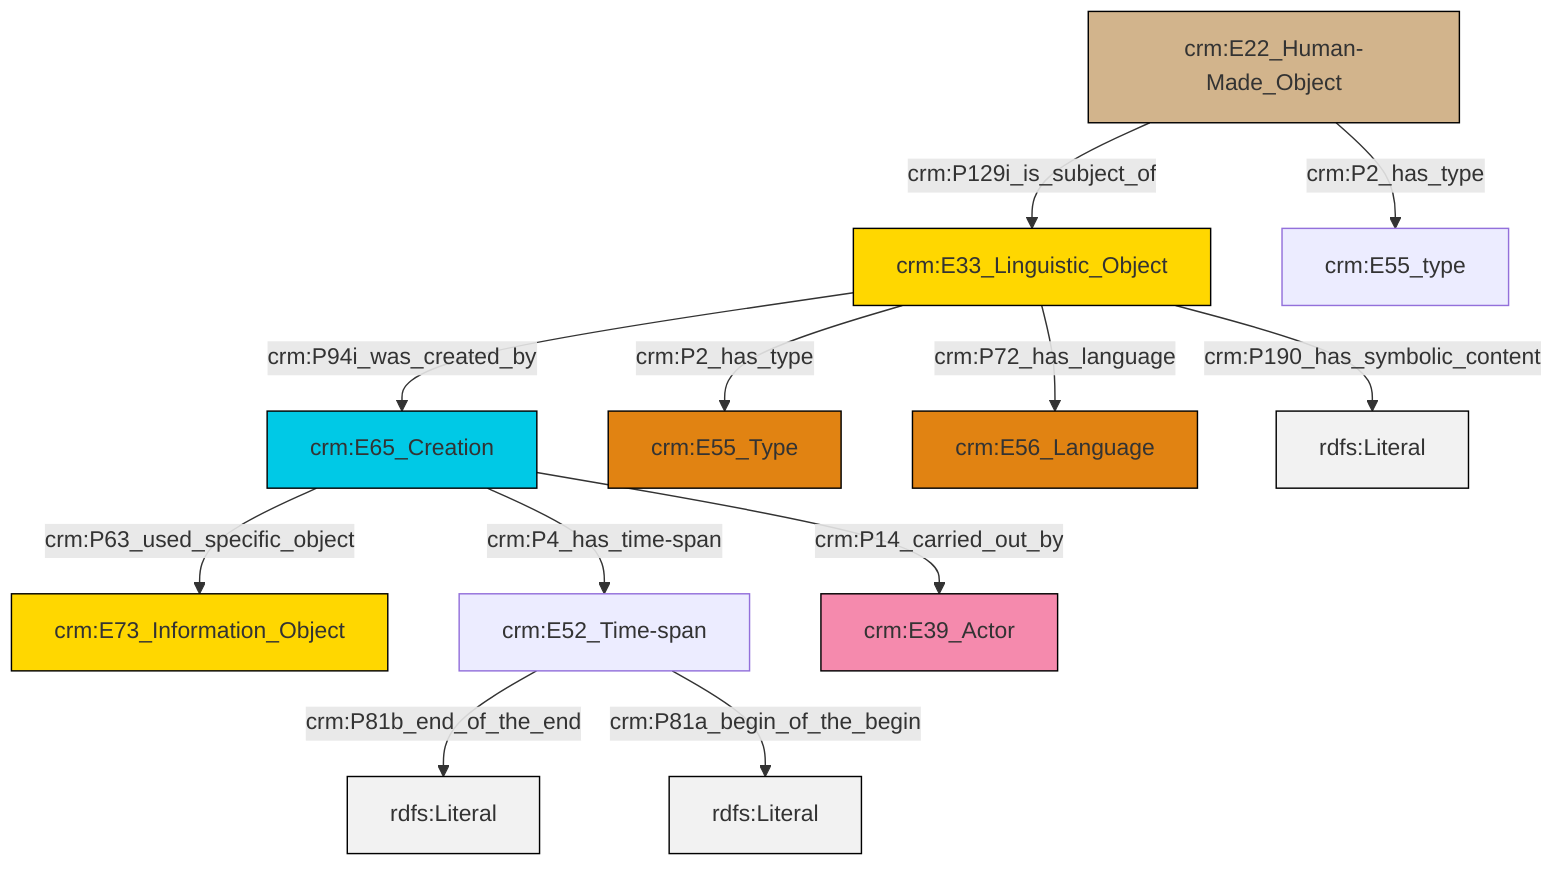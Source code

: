 graph TD
classDef Literal fill:#f2f2f2,stroke:#000000;
classDef CRM_Entity fill:#FFFFFF,stroke:#000000;
classDef Temporal_Entity fill:#00C9E6, stroke:#000000;
classDef Type fill:#E18312, stroke:#000000;
classDef Time-Span fill:#2C9C91, stroke:#000000;
classDef Appellation fill:#FFEB7F, stroke:#000000;
classDef Place fill:#008836, stroke:#000000;
classDef Persistent_Item fill:#B266B2, stroke:#000000;
classDef Conceptual_Object fill:#FFD700, stroke:#000000;
classDef Physical_Thing fill:#D2B48C, stroke:#000000;
classDef Actor fill:#f58aad, stroke:#000000;
classDef PC_Classes fill:#4ce600, stroke:#000000;
classDef Multi fill:#cccccc,stroke:#000000;

0["crm:E65_Creation"]:::Temporal_Entity -->|crm:P4_has_time-span| 6["crm:E52_Time-span"]:::Default
6["crm:E52_Time-span"]:::Default -->|crm:P81b_end_of_the_end| 7[rdfs:Literal]:::Literal
8["crm:E33_Linguistic_Object"]:::Conceptual_Object -->|crm:P72_has_language| 13["crm:E56_Language"]:::Type
0["crm:E65_Creation"]:::Temporal_Entity -->|crm:P63_used_specific_object| 2["crm:E73_Information_Object"]:::Conceptual_Object
4["crm:E22_Human-Made_Object"]:::Physical_Thing -->|crm:P129i_is_subject_of| 8["crm:E33_Linguistic_Object"]:::Conceptual_Object
8["crm:E33_Linguistic_Object"]:::Conceptual_Object -->|crm:P2_has_type| 10["crm:E55_Type"]:::Type
8["crm:E33_Linguistic_Object"]:::Conceptual_Object -->|crm:P94i_was_created_by| 0["crm:E65_Creation"]:::Temporal_Entity
6["crm:E52_Time-span"]:::Default -->|crm:P81a_begin_of_the_begin| 16[rdfs:Literal]:::Literal
8["crm:E33_Linguistic_Object"]:::Conceptual_Object -->|crm:P190_has_symbolic_content| 17[rdfs:Literal]:::Literal
4["crm:E22_Human-Made_Object"]:::Physical_Thing -->|crm:P2_has_type| 19["crm:E55_type"]:::Default
0["crm:E65_Creation"]:::Temporal_Entity -->|crm:P14_carried_out_by| 14["crm:E39_Actor"]:::Actor